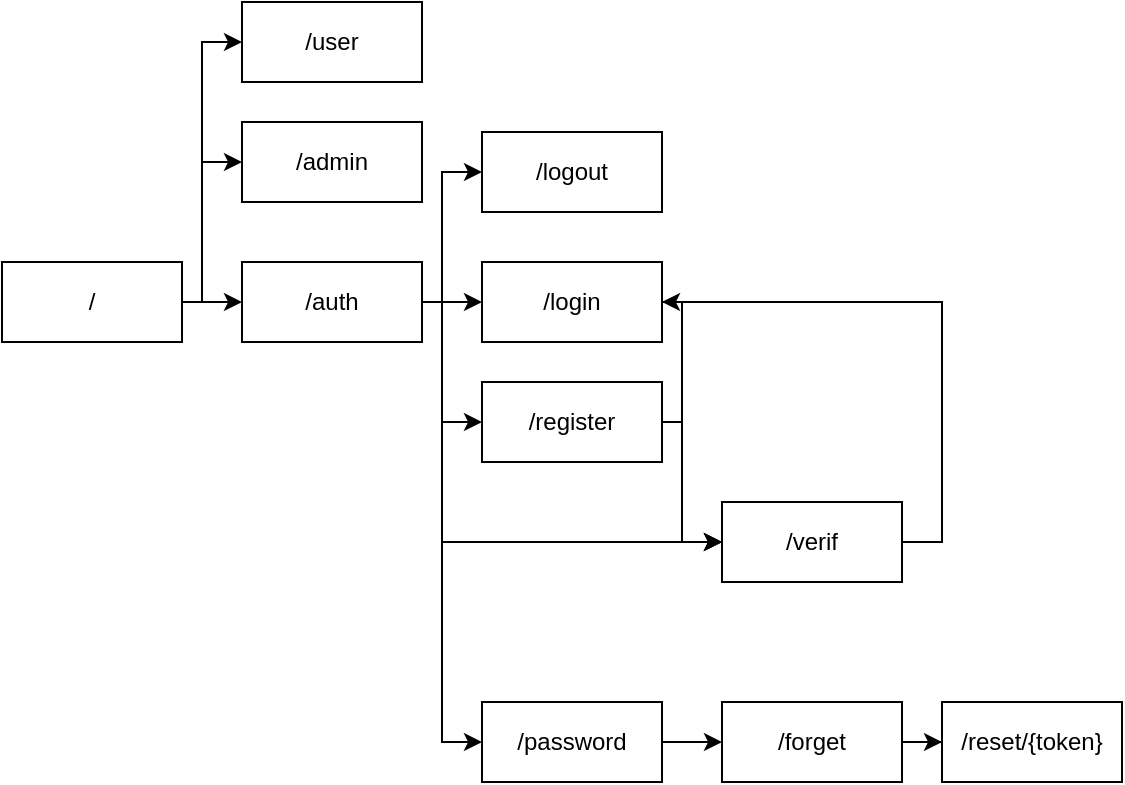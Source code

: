 <mxfile version="20.3.0" type="device" pages="2"><diagram id="V8o_sCv5MkHUjLk3SUzl" name="Auth"><mxGraphModel dx="815" dy="508" grid="1" gridSize="10" guides="1" tooltips="1" connect="1" arrows="1" fold="1" page="1" pageScale="1" pageWidth="827" pageHeight="1169" math="0" shadow="0"><root><mxCell id="0"/><mxCell id="1" parent="0"/><mxCell id="r0e9xOlG4umI7NbqQzTD-21" style="edgeStyle=orthogonalEdgeStyle;rounded=0;orthogonalLoop=1;jettySize=auto;html=1;" edge="1" parent="1" source="r0e9xOlG4umI7NbqQzTD-1" target="r0e9xOlG4umI7NbqQzTD-3"><mxGeometry relative="1" as="geometry"/></mxCell><mxCell id="r0e9xOlG4umI7NbqQzTD-41" style="edgeStyle=orthogonalEdgeStyle;rounded=0;orthogonalLoop=1;jettySize=auto;html=1;entryX=0;entryY=0.5;entryDx=0;entryDy=0;" edge="1" parent="1" source="r0e9xOlG4umI7NbqQzTD-1" target="r0e9xOlG4umI7NbqQzTD-5"><mxGeometry relative="1" as="geometry"><Array as="points"><mxPoint x="320" y="370"/><mxPoint x="320" y="300"/></Array></mxGeometry></mxCell><mxCell id="r0e9xOlG4umI7NbqQzTD-42" style="edgeStyle=orthogonalEdgeStyle;rounded=0;orthogonalLoop=1;jettySize=auto;html=1;entryX=0;entryY=0.5;entryDx=0;entryDy=0;" edge="1" parent="1" source="r0e9xOlG4umI7NbqQzTD-1" target="r0e9xOlG4umI7NbqQzTD-7"><mxGeometry relative="1" as="geometry"><Array as="points"><mxPoint x="320" y="370"/><mxPoint x="320" y="240"/></Array></mxGeometry></mxCell><mxCell id="r0e9xOlG4umI7NbqQzTD-1" value="" style="rounded=0;whiteSpace=wrap;html=1;" vertex="1" parent="1"><mxGeometry x="220" y="350" width="90" height="40" as="geometry"/></mxCell><mxCell id="r0e9xOlG4umI7NbqQzTD-2" value="/" style="text;html=1;strokeColor=none;fillColor=none;align=center;verticalAlign=middle;whiteSpace=wrap;rounded=0;" vertex="1" parent="1"><mxGeometry x="235" y="355" width="60" height="30" as="geometry"/></mxCell><mxCell id="r0e9xOlG4umI7NbqQzTD-22" style="edgeStyle=orthogonalEdgeStyle;rounded=0;orthogonalLoop=1;jettySize=auto;html=1;entryX=0;entryY=0.5;entryDx=0;entryDy=0;" edge="1" parent="1" source="r0e9xOlG4umI7NbqQzTD-3" target="r0e9xOlG4umI7NbqQzTD-9"><mxGeometry relative="1" as="geometry"/></mxCell><mxCell id="r0e9xOlG4umI7NbqQzTD-23" style="edgeStyle=orthogonalEdgeStyle;rounded=0;orthogonalLoop=1;jettySize=auto;html=1;entryX=0;entryY=0.5;entryDx=0;entryDy=0;" edge="1" parent="1" source="r0e9xOlG4umI7NbqQzTD-3" target="r0e9xOlG4umI7NbqQzTD-11"><mxGeometry relative="1" as="geometry"><Array as="points"><mxPoint x="440" y="370"/><mxPoint x="440" y="430"/></Array></mxGeometry></mxCell><mxCell id="r0e9xOlG4umI7NbqQzTD-24" style="edgeStyle=orthogonalEdgeStyle;rounded=0;orthogonalLoop=1;jettySize=auto;html=1;entryX=0;entryY=0.5;entryDx=0;entryDy=0;" edge="1" parent="1" source="r0e9xOlG4umI7NbqQzTD-3" target="r0e9xOlG4umI7NbqQzTD-13"><mxGeometry relative="1" as="geometry"><Array as="points"><mxPoint x="440" y="370"/><mxPoint x="440" y="590"/></Array></mxGeometry></mxCell><mxCell id="r0e9xOlG4umI7NbqQzTD-28" style="edgeStyle=orthogonalEdgeStyle;rounded=0;orthogonalLoop=1;jettySize=auto;html=1;entryX=0;entryY=0.5;entryDx=0;entryDy=0;" edge="1" parent="1" source="r0e9xOlG4umI7NbqQzTD-3" target="r0e9xOlG4umI7NbqQzTD-19"><mxGeometry relative="1" as="geometry"><Array as="points"><mxPoint x="440" y="370"/><mxPoint x="440" y="490"/></Array></mxGeometry></mxCell><mxCell id="dKibcECKiT0kr4nvBclp-4" style="edgeStyle=orthogonalEdgeStyle;rounded=0;orthogonalLoop=1;jettySize=auto;html=1;entryX=0;entryY=0.5;entryDx=0;entryDy=0;" edge="1" parent="1" source="r0e9xOlG4umI7NbqQzTD-3" target="dKibcECKiT0kr4nvBclp-1"><mxGeometry relative="1" as="geometry"><Array as="points"><mxPoint x="440" y="370"/><mxPoint x="440" y="305"/></Array></mxGeometry></mxCell><mxCell id="r0e9xOlG4umI7NbqQzTD-3" value="" style="rounded=0;whiteSpace=wrap;html=1;" vertex="1" parent="1"><mxGeometry x="340" y="350" width="90" height="40" as="geometry"/></mxCell><mxCell id="r0e9xOlG4umI7NbqQzTD-4" value="/auth" style="text;html=1;strokeColor=none;fillColor=none;align=center;verticalAlign=middle;whiteSpace=wrap;rounded=0;" vertex="1" parent="1"><mxGeometry x="355" y="355" width="60" height="30" as="geometry"/></mxCell><mxCell id="r0e9xOlG4umI7NbqQzTD-5" value="" style="rounded=0;whiteSpace=wrap;html=1;" vertex="1" parent="1"><mxGeometry x="340" y="280" width="90" height="40" as="geometry"/></mxCell><mxCell id="r0e9xOlG4umI7NbqQzTD-6" value="/admin" style="text;html=1;strokeColor=none;fillColor=none;align=center;verticalAlign=middle;whiteSpace=wrap;rounded=0;" vertex="1" parent="1"><mxGeometry x="355" y="285" width="60" height="30" as="geometry"/></mxCell><mxCell id="r0e9xOlG4umI7NbqQzTD-7" value="" style="rounded=0;whiteSpace=wrap;html=1;" vertex="1" parent="1"><mxGeometry x="340" y="220" width="90" height="40" as="geometry"/></mxCell><mxCell id="r0e9xOlG4umI7NbqQzTD-8" value="/user" style="text;html=1;strokeColor=none;fillColor=none;align=center;verticalAlign=middle;whiteSpace=wrap;rounded=0;" vertex="1" parent="1"><mxGeometry x="355" y="225" width="60" height="30" as="geometry"/></mxCell><mxCell id="r0e9xOlG4umI7NbqQzTD-40" style="edgeStyle=orthogonalEdgeStyle;rounded=0;orthogonalLoop=1;jettySize=auto;html=1;entryX=0;entryY=0.5;entryDx=0;entryDy=0;" edge="1" parent="1" source="r0e9xOlG4umI7NbqQzTD-9" target="r0e9xOlG4umI7NbqQzTD-19"><mxGeometry relative="1" as="geometry"><Array as="points"><mxPoint x="560" y="370"/><mxPoint x="560" y="490"/></Array></mxGeometry></mxCell><mxCell id="r0e9xOlG4umI7NbqQzTD-9" value="" style="rounded=0;whiteSpace=wrap;html=1;" vertex="1" parent="1"><mxGeometry x="460" y="350" width="90" height="40" as="geometry"/></mxCell><mxCell id="r0e9xOlG4umI7NbqQzTD-10" value="/login" style="text;html=1;strokeColor=none;fillColor=none;align=center;verticalAlign=middle;whiteSpace=wrap;rounded=0;" vertex="1" parent="1"><mxGeometry x="475" y="355" width="60" height="30" as="geometry"/></mxCell><mxCell id="r0e9xOlG4umI7NbqQzTD-38" style="edgeStyle=orthogonalEdgeStyle;rounded=0;orthogonalLoop=1;jettySize=auto;html=1;entryX=0;entryY=0.5;entryDx=0;entryDy=0;" edge="1" parent="1" source="r0e9xOlG4umI7NbqQzTD-11" target="r0e9xOlG4umI7NbqQzTD-19"><mxGeometry relative="1" as="geometry"><Array as="points"><mxPoint x="560" y="430"/><mxPoint x="560" y="490"/></Array></mxGeometry></mxCell><mxCell id="r0e9xOlG4umI7NbqQzTD-11" value="" style="rounded=0;whiteSpace=wrap;html=1;" vertex="1" parent="1"><mxGeometry x="460" y="410" width="90" height="40" as="geometry"/></mxCell><mxCell id="r0e9xOlG4umI7NbqQzTD-12" value="/register" style="text;html=1;strokeColor=none;fillColor=none;align=center;verticalAlign=middle;whiteSpace=wrap;rounded=0;" vertex="1" parent="1"><mxGeometry x="475" y="415" width="60" height="30" as="geometry"/></mxCell><mxCell id="r0e9xOlG4umI7NbqQzTD-25" style="edgeStyle=orthogonalEdgeStyle;rounded=0;orthogonalLoop=1;jettySize=auto;html=1;entryX=0;entryY=0.5;entryDx=0;entryDy=0;" edge="1" parent="1" source="r0e9xOlG4umI7NbqQzTD-13" target="r0e9xOlG4umI7NbqQzTD-15"><mxGeometry relative="1" as="geometry"><Array as="points"><mxPoint x="570" y="590"/><mxPoint x="570" y="590"/></Array></mxGeometry></mxCell><mxCell id="r0e9xOlG4umI7NbqQzTD-13" value="" style="rounded=0;whiteSpace=wrap;html=1;" vertex="1" parent="1"><mxGeometry x="460" y="570" width="90" height="40" as="geometry"/></mxCell><mxCell id="r0e9xOlG4umI7NbqQzTD-14" value="/password" style="text;html=1;strokeColor=none;fillColor=none;align=center;verticalAlign=middle;whiteSpace=wrap;rounded=0;" vertex="1" parent="1"><mxGeometry x="475" y="575" width="60" height="30" as="geometry"/></mxCell><mxCell id="r0e9xOlG4umI7NbqQzTD-36" style="edgeStyle=orthogonalEdgeStyle;rounded=0;orthogonalLoop=1;jettySize=auto;html=1;entryX=0;entryY=0.5;entryDx=0;entryDy=0;" edge="1" parent="1" source="r0e9xOlG4umI7NbqQzTD-15" target="r0e9xOlG4umI7NbqQzTD-34"><mxGeometry relative="1" as="geometry"/></mxCell><mxCell id="r0e9xOlG4umI7NbqQzTD-15" value="" style="rounded=0;whiteSpace=wrap;html=1;" vertex="1" parent="1"><mxGeometry x="580" y="570" width="90" height="40" as="geometry"/></mxCell><mxCell id="r0e9xOlG4umI7NbqQzTD-16" value="/forget" style="text;html=1;strokeColor=none;fillColor=none;align=center;verticalAlign=middle;whiteSpace=wrap;rounded=0;" vertex="1" parent="1"><mxGeometry x="595" y="575" width="60" height="30" as="geometry"/></mxCell><mxCell id="r0e9xOlG4umI7NbqQzTD-39" style="edgeStyle=orthogonalEdgeStyle;rounded=0;orthogonalLoop=1;jettySize=auto;html=1;entryX=1;entryY=0.5;entryDx=0;entryDy=0;" edge="1" parent="1" source="r0e9xOlG4umI7NbqQzTD-19" target="r0e9xOlG4umI7NbqQzTD-9"><mxGeometry relative="1" as="geometry"><Array as="points"><mxPoint x="690" y="490"/><mxPoint x="690" y="370"/></Array></mxGeometry></mxCell><mxCell id="r0e9xOlG4umI7NbqQzTD-19" value="" style="rounded=0;whiteSpace=wrap;html=1;" vertex="1" parent="1"><mxGeometry x="580" y="470" width="90" height="40" as="geometry"/></mxCell><mxCell id="r0e9xOlG4umI7NbqQzTD-20" value="/verif" style="text;html=1;strokeColor=none;fillColor=none;align=center;verticalAlign=middle;whiteSpace=wrap;rounded=0;" vertex="1" parent="1"><mxGeometry x="595" y="475" width="60" height="30" as="geometry"/></mxCell><mxCell id="r0e9xOlG4umI7NbqQzTD-34" value="" style="rounded=0;whiteSpace=wrap;html=1;" vertex="1" parent="1"><mxGeometry x="690" y="570" width="90" height="40" as="geometry"/></mxCell><mxCell id="r0e9xOlG4umI7NbqQzTD-35" value="/reset/{token}" style="text;html=1;strokeColor=none;fillColor=none;align=center;verticalAlign=middle;whiteSpace=wrap;rounded=0;" vertex="1" parent="1"><mxGeometry x="705" y="575" width="60" height="30" as="geometry"/></mxCell><mxCell id="dKibcECKiT0kr4nvBclp-1" value="" style="rounded=0;whiteSpace=wrap;html=1;" vertex="1" parent="1"><mxGeometry x="460" y="285" width="90" height="40" as="geometry"/></mxCell><mxCell id="dKibcECKiT0kr4nvBclp-2" value="/logout" style="text;html=1;strokeColor=none;fillColor=none;align=center;verticalAlign=middle;whiteSpace=wrap;rounded=0;" vertex="1" parent="1"><mxGeometry x="475" y="290" width="60" height="30" as="geometry"/></mxCell></root></mxGraphModel></diagram><diagram id="FAO1NeUaMWGbFahsScdT" name="HUB"><mxGraphModel dx="1244" dy="776" grid="1" gridSize="10" guides="1" tooltips="1" connect="1" arrows="1" fold="1" page="1" pageScale="1" pageWidth="827" pageHeight="1169" math="0" shadow="0"><root><mxCell id="0"/><mxCell id="1" parent="0"/><mxCell id="Di_bAkbJyJmzAW5WiZ9c-15" style="edgeStyle=orthogonalEdgeStyle;rounded=0;orthogonalLoop=1;jettySize=auto;html=1;entryX=0;entryY=0.5;entryDx=0;entryDy=0;" edge="1" parent="1" source="_4Y5RfMEiqJZlutlgzOa-1" target="_4Y5RfMEiqJZlutlgzOa-19"><mxGeometry relative="1" as="geometry"/></mxCell><mxCell id="Di_bAkbJyJmzAW5WiZ9c-16" style="edgeStyle=orthogonalEdgeStyle;rounded=0;orthogonalLoop=1;jettySize=auto;html=1;entryX=0;entryY=0.5;entryDx=0;entryDy=0;" edge="1" parent="1" source="_4Y5RfMEiqJZlutlgzOa-1" target="_4Y5RfMEiqJZlutlgzOa-3"><mxGeometry relative="1" as="geometry"/></mxCell><mxCell id="Di_bAkbJyJmzAW5WiZ9c-17" style="edgeStyle=orthogonalEdgeStyle;rounded=0;orthogonalLoop=1;jettySize=auto;html=1;entryX=0;entryY=0.5;entryDx=0;entryDy=0;" edge="1" parent="1" source="_4Y5RfMEiqJZlutlgzOa-1" target="_4Y5RfMEiqJZlutlgzOa-9"><mxGeometry relative="1" as="geometry"/></mxCell><mxCell id="Di_bAkbJyJmzAW5WiZ9c-18" style="edgeStyle=orthogonalEdgeStyle;rounded=0;orthogonalLoop=1;jettySize=auto;html=1;entryX=0;entryY=0.5;entryDx=0;entryDy=0;" edge="1" parent="1" source="_4Y5RfMEiqJZlutlgzOa-1" target="NTINcj2irsab70IdKsyX-3"><mxGeometry relative="1" as="geometry"/></mxCell><mxCell id="Di_bAkbJyJmzAW5WiZ9c-19" style="edgeStyle=orthogonalEdgeStyle;rounded=0;orthogonalLoop=1;jettySize=auto;html=1;entryX=0;entryY=0.5;entryDx=0;entryDy=0;" edge="1" parent="1" source="_4Y5RfMEiqJZlutlgzOa-1" target="_4Y5RfMEiqJZlutlgzOa-11"><mxGeometry relative="1" as="geometry"/></mxCell><mxCell id="Di_bAkbJyJmzAW5WiZ9c-20" style="edgeStyle=orthogonalEdgeStyle;rounded=0;orthogonalLoop=1;jettySize=auto;html=1;entryX=0;entryY=0.5;entryDx=0;entryDy=0;" edge="1" parent="1" source="_4Y5RfMEiqJZlutlgzOa-1" target="NTINcj2irsab70IdKsyX-22"><mxGeometry relative="1" as="geometry"/></mxCell><mxCell id="Di_bAkbJyJmzAW5WiZ9c-21" style="edgeStyle=orthogonalEdgeStyle;rounded=0;orthogonalLoop=1;jettySize=auto;html=1;entryX=0;entryY=0.5;entryDx=0;entryDy=0;" edge="1" parent="1" source="_4Y5RfMEiqJZlutlgzOa-1" target="NTINcj2irsab70IdKsyX-11"><mxGeometry relative="1" as="geometry"/></mxCell><mxCell id="Di_bAkbJyJmzAW5WiZ9c-22" style="edgeStyle=orthogonalEdgeStyle;rounded=0;orthogonalLoop=1;jettySize=auto;html=1;entryX=0;entryY=0.5;entryDx=0;entryDy=0;" edge="1" parent="1" source="_4Y5RfMEiqJZlutlgzOa-1" target="Di_bAkbJyJmzAW5WiZ9c-1"><mxGeometry relative="1" as="geometry"/></mxCell><mxCell id="_4Y5RfMEiqJZlutlgzOa-1" value="" style="rounded=0;whiteSpace=wrap;html=1;" vertex="1" parent="1"><mxGeometry x="250" y="280" width="90" height="40" as="geometry"/></mxCell><mxCell id="_4Y5RfMEiqJZlutlgzOa-2" value="/" style="text;html=1;strokeColor=none;fillColor=none;align=center;verticalAlign=middle;whiteSpace=wrap;rounded=0;" vertex="1" parent="1"><mxGeometry x="265" y="285" width="60" height="30" as="geometry"/></mxCell><mxCell id="_4Y5RfMEiqJZlutlgzOa-3" value="" style="rounded=0;whiteSpace=wrap;html=1;" vertex="1" parent="1"><mxGeometry x="400" y="280" width="90" height="40" as="geometry"/></mxCell><mxCell id="_4Y5RfMEiqJZlutlgzOa-4" value="/" style="text;html=1;strokeColor=none;fillColor=none;align=center;verticalAlign=middle;whiteSpace=wrap;rounded=0;" vertex="1" parent="1"><mxGeometry x="415" y="285" width="60" height="30" as="geometry"/></mxCell><mxCell id="_4Y5RfMEiqJZlutlgzOa-9" value="" style="rounded=0;whiteSpace=wrap;html=1;" vertex="1" parent="1"><mxGeometry x="400" y="340" width="90" height="40" as="geometry"/></mxCell><mxCell id="_4Y5RfMEiqJZlutlgzOa-10" value="/about" style="text;html=1;strokeColor=none;fillColor=none;align=center;verticalAlign=middle;whiteSpace=wrap;rounded=0;" vertex="1" parent="1"><mxGeometry x="415" y="345" width="60" height="30" as="geometry"/></mxCell><mxCell id="Di_bAkbJyJmzAW5WiZ9c-28" style="edgeStyle=orthogonalEdgeStyle;rounded=0;orthogonalLoop=1;jettySize=auto;html=1;entryX=0;entryY=0.5;entryDx=0;entryDy=0;" edge="1" parent="1" source="_4Y5RfMEiqJZlutlgzOa-11" target="NTINcj2irsab70IdKsyX-38"><mxGeometry relative="1" as="geometry"/></mxCell><mxCell id="Di_bAkbJyJmzAW5WiZ9c-29" style="edgeStyle=orthogonalEdgeStyle;rounded=0;orthogonalLoop=1;jettySize=auto;html=1;entryX=0;entryY=0.5;entryDx=0;entryDy=0;" edge="1" parent="1" source="_4Y5RfMEiqJZlutlgzOa-11" target="NTINcj2irsab70IdKsyX-24"><mxGeometry relative="1" as="geometry"/></mxCell><mxCell id="_4Y5RfMEiqJZlutlgzOa-11" value="" style="rounded=0;whiteSpace=wrap;html=1;" vertex="1" parent="1"><mxGeometry x="400" y="480" width="90" height="40" as="geometry"/></mxCell><mxCell id="_4Y5RfMEiqJZlutlgzOa-12" value="/services" style="text;html=1;strokeColor=none;fillColor=none;align=center;verticalAlign=middle;whiteSpace=wrap;rounded=0;" vertex="1" parent="1"><mxGeometry x="415" y="485" width="60" height="30" as="geometry"/></mxCell><mxCell id="_4Y5RfMEiqJZlutlgzOa-17" value="" style="rounded=0;whiteSpace=wrap;html=1;" vertex="1" parent="1"><mxGeometry x="1030" y="280" width="90" height="40" as="geometry"/></mxCell><mxCell id="_4Y5RfMEiqJZlutlgzOa-18" value="#feedback" style="text;html=1;strokeColor=none;fillColor=none;align=center;verticalAlign=middle;whiteSpace=wrap;rounded=0;" vertex="1" parent="1"><mxGeometry x="1045" y="285" width="60" height="30" as="geometry"/></mxCell><mxCell id="_4Y5RfMEiqJZlutlgzOa-19" value="" style="rounded=0;whiteSpace=wrap;html=1;" vertex="1" parent="1"><mxGeometry x="400" y="220" width="90" height="40" as="geometry"/></mxCell><mxCell id="_4Y5RfMEiqJZlutlgzOa-20" value="/auth" style="text;html=1;strokeColor=none;fillColor=none;align=center;verticalAlign=middle;whiteSpace=wrap;rounded=0;" vertex="1" parent="1"><mxGeometry x="415" y="225" width="60" height="30" as="geometry"/></mxCell><mxCell id="NTINcj2irsab70IdKsyX-3" value="" style="rounded=0;whiteSpace=wrap;html=1;" vertex="1" parent="1"><mxGeometry x="400" y="400" width="90" height="40" as="geometry"/></mxCell><mxCell id="NTINcj2irsab70IdKsyX-4" value="/coaching" style="text;html=1;strokeColor=none;fillColor=none;align=center;verticalAlign=middle;whiteSpace=wrap;rounded=0;" vertex="1" parent="1"><mxGeometry x="415" y="405" width="60" height="30" as="geometry"/></mxCell><mxCell id="NTINcj2irsab70IdKsyX-7" value="" style="rounded=0;whiteSpace=wrap;html=1;" vertex="1" parent="1"><mxGeometry x="830" y="280" width="90" height="40" as="geometry"/></mxCell><mxCell id="NTINcj2irsab70IdKsyX-8" value="#services" style="text;html=1;strokeColor=none;fillColor=none;align=center;verticalAlign=middle;whiteSpace=wrap;rounded=0;" vertex="1" parent="1"><mxGeometry x="845" y="285" width="60" height="30" as="geometry"/></mxCell><mxCell id="NTINcj2irsab70IdKsyX-9" value="" style="rounded=0;whiteSpace=wrap;html=1;" vertex="1" parent="1"><mxGeometry x="730" y="280" width="90" height="40" as="geometry"/></mxCell><mxCell id="NTINcj2irsab70IdKsyX-10" value="#media" style="text;html=1;strokeColor=none;fillColor=none;align=center;verticalAlign=middle;whiteSpace=wrap;rounded=0;" vertex="1" parent="1"><mxGeometry x="745" y="285" width="60" height="30" as="geometry"/></mxCell><mxCell id="NTINcj2irsab70IdKsyX-11" value="" style="rounded=0;whiteSpace=wrap;html=1;" vertex="1" parent="1"><mxGeometry x="400" y="620" width="90" height="40" as="geometry"/></mxCell><mxCell id="NTINcj2irsab70IdKsyX-12" value="/contact" style="text;html=1;strokeColor=none;fillColor=none;align=center;verticalAlign=middle;whiteSpace=wrap;rounded=0;" vertex="1" parent="1"><mxGeometry x="415" y="625" width="60" height="30" as="geometry"/></mxCell><mxCell id="NTINcj2irsab70IdKsyX-15" value="Page à propos (ancien présentation)" style="text;html=1;strokeColor=none;fillColor=none;align=left;verticalAlign=middle;whiteSpace=wrap;rounded=0;" vertex="1" parent="1"><mxGeometry x="500" y="340" width="230" height="40" as="geometry"/></mxCell><mxCell id="NTINcj2irsab70IdKsyX-16" value="" style="rounded=0;whiteSpace=wrap;html=1;" vertex="1" parent="1"><mxGeometry x="520" y="280" width="90" height="40" as="geometry"/></mxCell><mxCell id="NTINcj2irsab70IdKsyX-17" value="#hero" style="text;html=1;strokeColor=none;fillColor=none;align=center;verticalAlign=middle;whiteSpace=wrap;rounded=0;" vertex="1" parent="1"><mxGeometry x="535" y="285" width="60" height="30" as="geometry"/></mxCell><mxCell id="NTINcj2irsab70IdKsyX-18" value="" style="rounded=0;whiteSpace=wrap;html=1;" vertex="1" parent="1"><mxGeometry x="625" y="280" width="90" height="40" as="geometry"/></mxCell><mxCell id="NTINcj2irsab70IdKsyX-19" value="#coaching" style="text;html=1;strokeColor=none;fillColor=none;align=center;verticalAlign=middle;whiteSpace=wrap;rounded=0;" vertex="1" parent="1"><mxGeometry x="640" y="285" width="60" height="30" as="geometry"/></mxCell><mxCell id="NTINcj2irsab70IdKsyX-20" value="" style="rounded=0;whiteSpace=wrap;html=1;" vertex="1" parent="1"><mxGeometry x="930" y="280" width="90" height="40" as="geometry"/></mxCell><mxCell id="NTINcj2irsab70IdKsyX-21" value="#contact" style="text;html=1;strokeColor=none;fillColor=none;align=center;verticalAlign=middle;whiteSpace=wrap;rounded=0;" vertex="1" parent="1"><mxGeometry x="945" y="285" width="60" height="30" as="geometry"/></mxCell><mxCell id="NTINcj2irsab70IdKsyX-22" value="" style="rounded=0;whiteSpace=wrap;html=1;" vertex="1" parent="1"><mxGeometry x="400" y="560" width="90" height="40" as="geometry"/></mxCell><mxCell id="NTINcj2irsab70IdKsyX-23" value="/media" style="text;html=1;strokeColor=none;fillColor=none;align=center;verticalAlign=middle;whiteSpace=wrap;rounded=0;" vertex="1" parent="1"><mxGeometry x="415" y="565" width="60" height="30" as="geometry"/></mxCell><mxCell id="NTINcj2irsab70IdKsyX-24" value="" style="rounded=0;whiteSpace=wrap;html=1;" vertex="1" parent="1"><mxGeometry x="530" y="510" width="90" height="40" as="geometry"/></mxCell><mxCell id="NTINcj2irsab70IdKsyX-25" value="/login" style="text;html=1;strokeColor=none;fillColor=none;align=center;verticalAlign=middle;whiteSpace=wrap;rounded=0;" vertex="1" parent="1"><mxGeometry x="545" y="515" width="60" height="30" as="geometry"/></mxCell><mxCell id="NTINcj2irsab70IdKsyX-38" value="" style="rounded=0;whiteSpace=wrap;html=1;" vertex="1" parent="1"><mxGeometry x="530" y="460" width="90" height="40" as="geometry"/></mxCell><mxCell id="NTINcj2irsab70IdKsyX-39" value="#services" style="text;html=1;strokeColor=none;fillColor=none;align=center;verticalAlign=middle;whiteSpace=wrap;rounded=0;" vertex="1" parent="1"><mxGeometry x="545" y="465" width="60" height="30" as="geometry"/></mxCell><mxCell id="NTINcj2irsab70IdKsyX-40" value="" style="rounded=0;whiteSpace=wrap;html=1;" vertex="1" parent="1"><mxGeometry x="650" y="460" width="90" height="40" as="geometry"/></mxCell><mxCell id="NTINcj2irsab70IdKsyX-41" value="#pricing" style="text;html=1;strokeColor=none;fillColor=none;align=center;verticalAlign=middle;whiteSpace=wrap;rounded=0;" vertex="1" parent="1"><mxGeometry x="665" y="465" width="60" height="30" as="geometry"/></mxCell><mxCell id="Di_bAkbJyJmzAW5WiZ9c-23" style="edgeStyle=orthogonalEdgeStyle;rounded=0;orthogonalLoop=1;jettySize=auto;html=1;entryX=0;entryY=0.5;entryDx=0;entryDy=0;" edge="1" parent="1" source="Di_bAkbJyJmzAW5WiZ9c-1" target="Di_bAkbJyJmzAW5WiZ9c-3"><mxGeometry relative="1" as="geometry"/></mxCell><mxCell id="Di_bAkbJyJmzAW5WiZ9c-24" style="edgeStyle=orthogonalEdgeStyle;rounded=0;orthogonalLoop=1;jettySize=auto;html=1;entryX=0;entryY=0.5;entryDx=0;entryDy=0;" edge="1" parent="1" source="Di_bAkbJyJmzAW5WiZ9c-1" target="Di_bAkbJyJmzAW5WiZ9c-5"><mxGeometry relative="1" as="geometry"><Array as="points"><mxPoint x="500" y="730"/><mxPoint x="500" y="790"/></Array></mxGeometry></mxCell><mxCell id="Di_bAkbJyJmzAW5WiZ9c-25" style="edgeStyle=orthogonalEdgeStyle;rounded=0;orthogonalLoop=1;jettySize=auto;html=1;entryX=0;entryY=0.5;entryDx=0;entryDy=0;" edge="1" parent="1" source="Di_bAkbJyJmzAW5WiZ9c-1" target="Di_bAkbJyJmzAW5WiZ9c-9"><mxGeometry relative="1" as="geometry"><Array as="points"><mxPoint x="500" y="730"/><mxPoint x="500" y="850"/></Array></mxGeometry></mxCell><mxCell id="Di_bAkbJyJmzAW5WiZ9c-26" style="edgeStyle=orthogonalEdgeStyle;rounded=0;orthogonalLoop=1;jettySize=auto;html=1;entryX=0;entryY=0.5;entryDx=0;entryDy=0;" edge="1" parent="1" source="Di_bAkbJyJmzAW5WiZ9c-1" target="Di_bAkbJyJmzAW5WiZ9c-11"><mxGeometry relative="1" as="geometry"><Array as="points"><mxPoint x="500" y="730"/><mxPoint x="500" y="910"/></Array></mxGeometry></mxCell><mxCell id="Di_bAkbJyJmzAW5WiZ9c-27" style="edgeStyle=orthogonalEdgeStyle;rounded=0;orthogonalLoop=1;jettySize=auto;html=1;entryX=0;entryY=0.5;entryDx=0;entryDy=0;" edge="1" parent="1" source="Di_bAkbJyJmzAW5WiZ9c-1" target="Di_bAkbJyJmzAW5WiZ9c-13"><mxGeometry relative="1" as="geometry"><Array as="points"><mxPoint x="500" y="730"/><mxPoint x="500" y="960"/></Array></mxGeometry></mxCell><mxCell id="Di_bAkbJyJmzAW5WiZ9c-1" value="" style="rounded=0;whiteSpace=wrap;html=1;" vertex="1" parent="1"><mxGeometry x="400" y="710" width="90" height="40" as="geometry"/></mxCell><mxCell id="Di_bAkbJyJmzAW5WiZ9c-2" value="/legals" style="text;html=1;strokeColor=none;fillColor=none;align=center;verticalAlign=middle;whiteSpace=wrap;rounded=0;" vertex="1" parent="1"><mxGeometry x="415" y="715" width="60" height="30" as="geometry"/></mxCell><mxCell id="Di_bAkbJyJmzAW5WiZ9c-3" value="" style="rounded=0;whiteSpace=wrap;html=1;" vertex="1" parent="1"><mxGeometry x="520" y="710" width="90" height="40" as="geometry"/></mxCell><mxCell id="Di_bAkbJyJmzAW5WiZ9c-4" value="/cgu" style="text;html=1;strokeColor=none;fillColor=none;align=center;verticalAlign=middle;whiteSpace=wrap;rounded=0;" vertex="1" parent="1"><mxGeometry x="535" y="715" width="60" height="30" as="geometry"/></mxCell><mxCell id="Di_bAkbJyJmzAW5WiZ9c-5" value="" style="rounded=0;whiteSpace=wrap;html=1;" vertex="1" parent="1"><mxGeometry x="520" y="770" width="90" height="40" as="geometry"/></mxCell><mxCell id="Di_bAkbJyJmzAW5WiZ9c-6" value="/cgv&lt;span style=&quot;color: rgba(0, 0, 0, 0); font-family: monospace; font-size: 0px; text-align: start;&quot;&gt;%3CmxGraphModel%3E%3Croot%3E%3CmxCell%20id%3D%220%22%2F%3E%3CmxCell%20id%3D%221%22%20parent%3D%220%22%2F%3E%3CmxCell%20id%3D%222%22%20value%3D%22%22%20style%3D%22rounded%3D0%3BwhiteSpace%3Dwrap%3Bhtml%3D1%3B%22%20vertex%3D%221%22%20parent%3D%221%22%3E%3CmxGeometry%20x%3D%22520%22%20y%3D%22710%22%20width%3D%2290%22%20height%3D%2240%22%20as%3D%22geometry%22%2F%3E%3C%2FmxCell%3E%3CmxCell%20id%3D%223%22%20value%3D%22%2Fcgu%22%20style%3D%22text%3Bhtml%3D1%3BstrokeColor%3Dnone%3BfillColor%3Dnone%3Balign%3Dcenter%3BverticalAlign%3Dmiddle%3BwhiteSpace%3Dwrap%3Brounded%3D0%3B%22%20vertex%3D%221%22%20parent%3D%221%22%3E%3CmxGeometry%20x%3D%22535%22%20y%3D%22715%22%20width%3D%2260%22%20height%3D%2230%22%20as%3D%22geometry%22%2F%3E%3C%2FmxCell%3E%3C%2Froot%3E%3C%2FmxGraphModel%3E&lt;/span&gt;" style="text;html=1;strokeColor=none;fillColor=none;align=center;verticalAlign=middle;whiteSpace=wrap;rounded=0;" vertex="1" parent="1"><mxGeometry x="535" y="775" width="60" height="30" as="geometry"/></mxCell><mxCell id="Di_bAkbJyJmzAW5WiZ9c-9" value="" style="rounded=0;whiteSpace=wrap;html=1;" vertex="1" parent="1"><mxGeometry x="520" y="830" width="90" height="40" as="geometry"/></mxCell><mxCell id="Di_bAkbJyJmzAW5WiZ9c-10" value="/confidentialite" style="text;html=1;strokeColor=none;fillColor=none;align=center;verticalAlign=middle;whiteSpace=wrap;rounded=0;" vertex="1" parent="1"><mxGeometry x="535" y="835" width="60" height="30" as="geometry"/></mxCell><mxCell id="Di_bAkbJyJmzAW5WiZ9c-11" value="" style="rounded=0;whiteSpace=wrap;html=1;" vertex="1" parent="1"><mxGeometry x="520" y="890" width="90" height="40" as="geometry"/></mxCell><mxCell id="Di_bAkbJyJmzAW5WiZ9c-12" value="/mentions" style="text;html=1;strokeColor=none;fillColor=none;align=center;verticalAlign=middle;whiteSpace=wrap;rounded=0;" vertex="1" parent="1"><mxGeometry x="535" y="895" width="60" height="30" as="geometry"/></mxCell><mxCell id="Di_bAkbJyJmzAW5WiZ9c-13" value="" style="rounded=0;whiteSpace=wrap;html=1;" vertex="1" parent="1"><mxGeometry x="520" y="940" width="90" height="40" as="geometry"/></mxCell><mxCell id="Di_bAkbJyJmzAW5WiZ9c-14" value="/remboursement" style="text;html=1;strokeColor=none;fillColor=none;align=center;verticalAlign=middle;whiteSpace=wrap;rounded=0;" vertex="1" parent="1"><mxGeometry x="535" y="945" width="60" height="30" as="geometry"/></mxCell></root></mxGraphModel></diagram></mxfile>